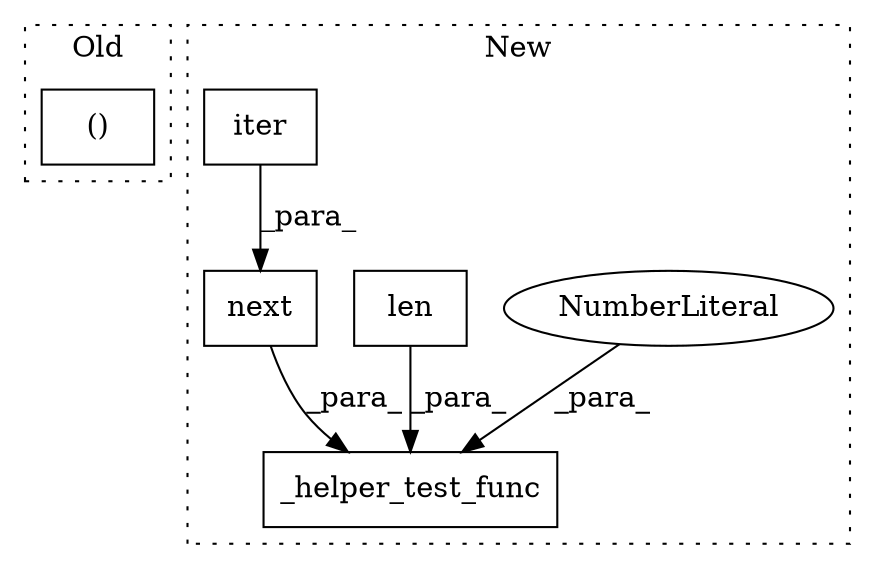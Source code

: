 digraph G {
subgraph cluster0 {
1 [label="()" a="106" s="3749" l="38" shape="box"];
label = "Old";
style="dotted";
}
subgraph cluster1 {
2 [label="_helper_test_func" a="32" s="4134,4199" l="18,1" shape="box"];
3 [label="next" a="32" s="4172,4192" l="5,1" shape="box"];
4 [label="NumberLiteral" a="34" s="4167" l="4" shape="ellipse"];
5 [label="len" a="32" s="4152,4165" l="4,1" shape="box"];
6 [label="iter" a="32" s="4177,4191" l="5,1" shape="box"];
label = "New";
style="dotted";
}
3 -> 2 [label="_para_"];
4 -> 2 [label="_para_"];
5 -> 2 [label="_para_"];
6 -> 3 [label="_para_"];
}